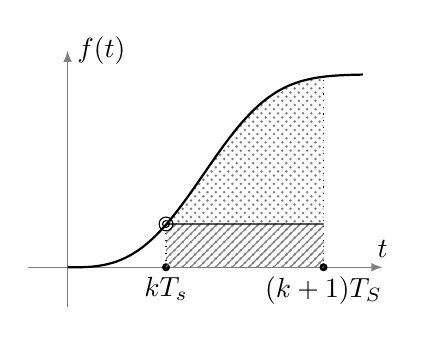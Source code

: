﻿\begin{tikzpicture} [scale=2.5]

% Assi
	\draw[-latex, gray] (-0.2, 0) -- (1.6, 0) node[above, black] {$t$};
	\draw[-latex, gray] (0, -0.2) -- (0, 1.1) node[right, black] {$f(t)$};

% S2
	\fill [pattern = crosshatch dots, pattern color=gray, domain=0.5:1.3, variable=\x, smooth]
      (0.5, 0) -- plot ({\x}, {0.98-exp(-2*(\x*\x*\x+0.01))})
      -- (1.3, 0) -- cycle;

% Cambiamento di segno
	\filldraw (0.5, 0) circle (0.5pt) node[below] {$kT_s$};
	\filldraw (1.3, 0) circle (0.5pt) node[below] {$(k+1)T_S$};
	\draw [dotted] (1.3, 0) -- ++ (0, 0.97);
	\draw [dotted] (0.5, 0) -- ++ (0, 0.2);

% Eulero avanti
	\fill [pattern = north east lines, pattern color=gray]
      (0.5, 0.22) rectangle (1.3, 0);
	\draw (0.5, 0.22) circle(0.5pt) circle(1pt) --++ (0.8, 0);

% Funzione
	\draw[scale=1, domain=0:1.5, smooth, variable=\x, thick]
		plot ({\x},{0.98-exp(-2*(\x*\x*\x+0.01))});

\end{tikzpicture}